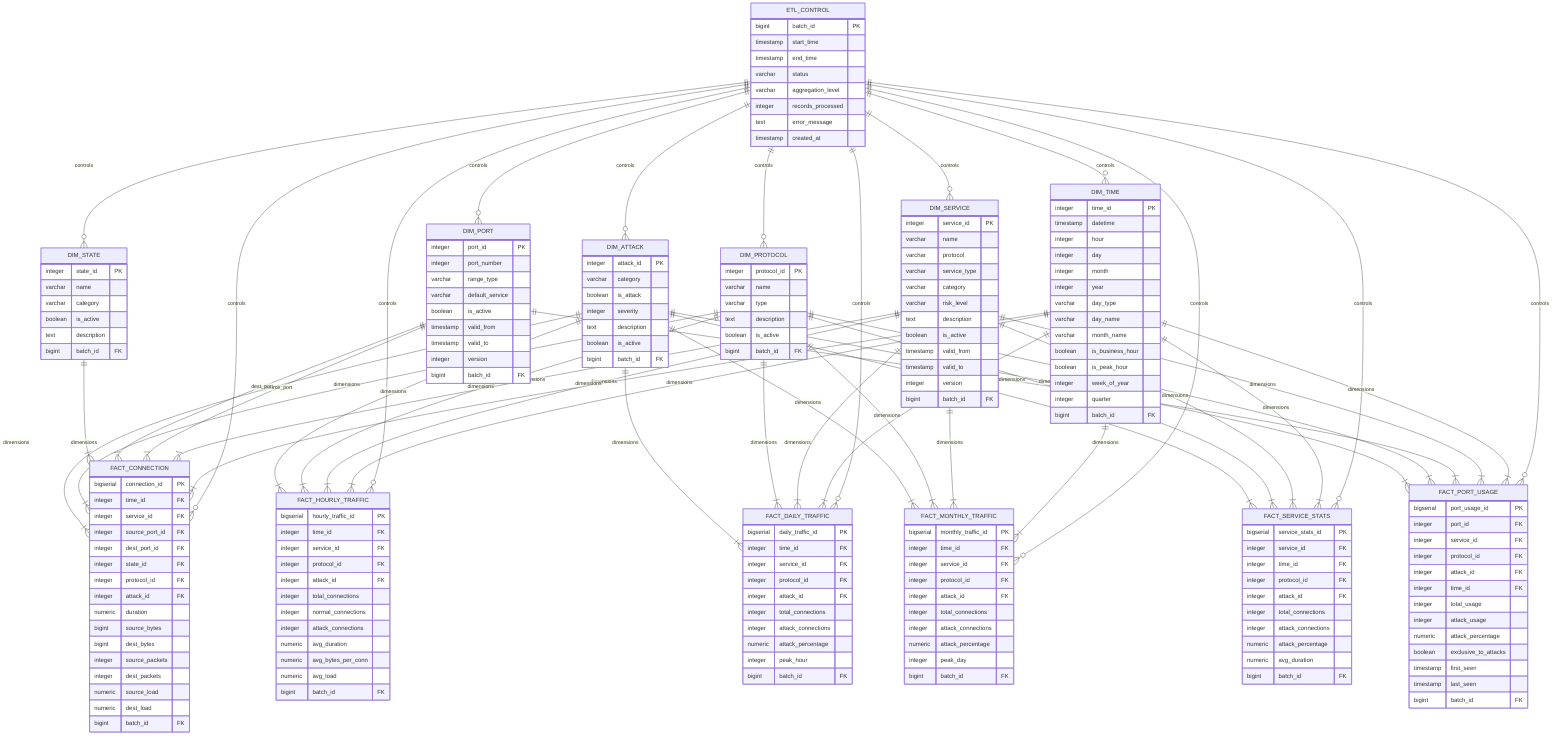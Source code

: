 erDiagram
    ETL_CONTROL ||--o{ DIM_TIME : "controls"
    ETL_CONTROL ||--o{ DIM_SERVICE : "controls"
    ETL_CONTROL ||--o{ DIM_PORT : "controls"
    ETL_CONTROL ||--o{ DIM_STATE : "controls"
    ETL_CONTROL ||--o{ DIM_PROTOCOL : "controls"
    ETL_CONTROL ||--o{ DIM_ATTACK : "controls"
    ETL_CONTROL ||--o{ FACT_CONNECTION : "controls"
    ETL_CONTROL ||--o{ FACT_HOURLY_TRAFFIC : "controls"
    ETL_CONTROL ||--o{ FACT_DAILY_TRAFFIC : "controls"
    ETL_CONTROL ||--o{ FACT_MONTHLY_TRAFFIC : "controls"
    ETL_CONTROL ||--o{ FACT_SERVICE_STATS : "controls"
    ETL_CONTROL ||--o{ FACT_PORT_USAGE : "controls"

    DIM_TIME ||--|{ FACT_CONNECTION : "dimensions"
    DIM_SERVICE ||--|{ FACT_CONNECTION : "dimensions"
    DIM_PORT ||--|{ FACT_CONNECTION : "source_port"
    DIM_PORT ||--|{ FACT_CONNECTION : "dest_port"
    DIM_STATE ||--|{ FACT_CONNECTION : "dimensions"
    DIM_PROTOCOL ||--|{ FACT_CONNECTION : "dimensions"
    DIM_ATTACK ||--|{ FACT_CONNECTION : "dimensions"

    DIM_TIME ||--|{ FACT_HOURLY_TRAFFIC : "dimensions"
    DIM_SERVICE ||--|{ FACT_HOURLY_TRAFFIC : "dimensions"
    DIM_PROTOCOL ||--|{ FACT_HOURLY_TRAFFIC : "dimensions"
    DIM_ATTACK ||--|{ FACT_HOURLY_TRAFFIC : "dimensions"

    DIM_TIME ||--|{ FACT_DAILY_TRAFFIC : "dimensions"
    DIM_SERVICE ||--|{ FACT_DAILY_TRAFFIC : "dimensions"
    DIM_PROTOCOL ||--|{ FACT_DAILY_TRAFFIC : "dimensions"
    DIM_ATTACK ||--|{ FACT_DAILY_TRAFFIC : "dimensions"

    DIM_TIME ||--|{ FACT_MONTHLY_TRAFFIC : "dimensions"
    DIM_SERVICE ||--|{ FACT_MONTHLY_TRAFFIC : "dimensions"
    DIM_PROTOCOL ||--|{ FACT_MONTHLY_TRAFFIC : "dimensions"
    DIM_ATTACK ||--|{ FACT_MONTHLY_TRAFFIC : "dimensions"

    DIM_TIME ||--|{ FACT_SERVICE_STATS : "dimensions"
    DIM_SERVICE ||--|{ FACT_SERVICE_STATS : "dimensions"
    DIM_PROTOCOL ||--|{ FACT_SERVICE_STATS : "dimensions"
    DIM_ATTACK ||--|{ FACT_SERVICE_STATS : "dimensions"

    DIM_TIME ||--|{ FACT_PORT_USAGE : "dimensions"
    DIM_SERVICE ||--|{ FACT_PORT_USAGE : "dimensions"
    DIM_PORT ||--|{ FACT_PORT_USAGE : "dimensions"
    DIM_PROTOCOL ||--|{ FACT_PORT_USAGE : "dimensions"
    DIM_ATTACK ||--|{ FACT_PORT_USAGE : "dimensions"

    ETL_CONTROL {
        bigint batch_id PK
        timestamp start_time
        timestamp end_time
        varchar status
        varchar aggregation_level
        integer records_processed
        text error_message
        timestamp created_at
    }

    DIM_TIME {
        integer time_id PK
        timestamp datetime
        integer hour
        integer day
        integer month
        integer year
        varchar day_type
        varchar day_name
        varchar month_name
        boolean is_business_hour
        boolean is_peak_hour
        integer week_of_year
        integer quarter
        bigint batch_id FK
    }

    DIM_SERVICE {
        integer service_id PK
        varchar name
        varchar protocol
        varchar service_type
        varchar category
        varchar risk_level
        text description
        boolean is_active
        timestamp valid_from
        timestamp valid_to
        integer version
        bigint batch_id FK
    }

    DIM_PORT {
        integer port_id PK
        integer port_number
        varchar range_type
        varchar default_service
        boolean is_active
        timestamp valid_from
        timestamp valid_to
        integer version
        bigint batch_id FK
    }

    DIM_STATE {
        integer state_id PK
        varchar name
        varchar category
        boolean is_active
        text description
        bigint batch_id FK
    }

    DIM_PROTOCOL {
        integer protocol_id PK
        varchar name
        varchar type
        text description
        boolean is_active
        bigint batch_id FK
    }

    DIM_ATTACK {
        integer attack_id PK
        varchar category
        boolean is_attack
        integer severity
        text description
        boolean is_active
        bigint batch_id FK
    }

    FACT_CONNECTION {
        bigserial connection_id PK
        integer time_id FK
        integer service_id FK
        integer source_port_id FK
        integer dest_port_id FK
        integer state_id FK
        integer protocol_id FK
        integer attack_id FK
        numeric duration
        bigint source_bytes
        bigint dest_bytes
        integer source_packets
        integer dest_packets
        numeric source_load
        numeric dest_load
        bigint batch_id FK
    }

    FACT_HOURLY_TRAFFIC {
        bigserial hourly_traffic_id PK
        integer time_id FK
        integer service_id FK
        integer protocol_id FK
        integer attack_id FK
        integer total_connections
        integer normal_connections
        integer attack_connections
        numeric avg_duration
        numeric avg_bytes_per_conn
        numeric avg_load
        bigint batch_id FK
    }

    FACT_DAILY_TRAFFIC {
        bigserial daily_traffic_id PK
        integer time_id FK
        integer service_id FK
        integer protocol_id FK
        integer attack_id FK
        integer total_connections
        integer attack_connections
        numeric attack_percentage
        integer peak_hour
        bigint batch_id FK
    }

    FACT_MONTHLY_TRAFFIC {
        bigserial monthly_traffic_id PK
        integer time_id FK
        integer service_id FK
        integer protocol_id FK
        integer attack_id FK
        integer total_connections
        integer attack_connections
        numeric attack_percentage
        integer peak_day
        bigint batch_id FK
    }

    FACT_SERVICE_STATS {
        bigserial service_stats_id PK
        integer service_id FK
        integer time_id FK
        integer protocol_id FK
        integer attack_id FK
        integer total_connections
        integer attack_connections
        numeric attack_percentage
        numeric avg_duration
        bigint batch_id FK
    }

    FACT_PORT_USAGE {
        bigserial port_usage_id PK
        integer port_id FK
        integer service_id FK
        integer protocol_id FK
        integer attack_id FK
        integer time_id FK
        integer total_usage
        integer attack_usage
        numeric attack_percentage
        boolean exclusive_to_attacks
        timestamp first_seen
        timestamp last_seen
        bigint batch_id FK
    }